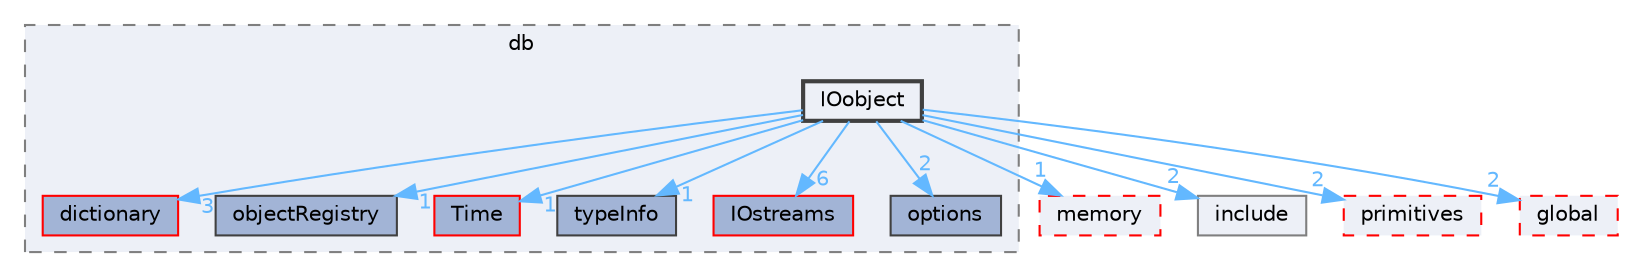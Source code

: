 digraph "src/OpenFOAM/db/IOobject"
{
 // LATEX_PDF_SIZE
  bgcolor="transparent";
  edge [fontname=Helvetica,fontsize=10,labelfontname=Helvetica,labelfontsize=10];
  node [fontname=Helvetica,fontsize=10,shape=box,height=0.2,width=0.4];
  compound=true
  subgraph clusterdir_63c634f7a7cfd679ac26c67fb30fc32f {
    graph [ bgcolor="#edf0f7", pencolor="grey50", label="db", fontname=Helvetica,fontsize=10 style="filled,dashed", URL="dir_63c634f7a7cfd679ac26c67fb30fc32f.html",tooltip=""]
  dir_43e4f3d5f4ba74ef6e29186317ac2bae [label="dictionary", fillcolor="#a2b4d6", color="red", style="filled", URL="dir_43e4f3d5f4ba74ef6e29186317ac2bae.html",tooltip=""];
  dir_f80fc3e4842cbab48cb780bc6e6d033e [label="objectRegistry", fillcolor="#a2b4d6", color="grey25", style="filled", URL="dir_f80fc3e4842cbab48cb780bc6e6d033e.html",tooltip=""];
  dir_ec5b63092fb55ef516ddf05b3841c89d [label="Time", fillcolor="#a2b4d6", color="red", style="filled", URL="dir_ec5b63092fb55ef516ddf05b3841c89d.html",tooltip=""];
  dir_44d37d0c4e72ffac3c5738348b92cda3 [label="typeInfo", fillcolor="#a2b4d6", color="grey25", style="filled", URL="dir_44d37d0c4e72ffac3c5738348b92cda3.html",tooltip=""];
  dir_466e4f5b4cc1582939ab4ceba36098d8 [label="IOstreams", fillcolor="#a2b4d6", color="red", style="filled", URL="dir_466e4f5b4cc1582939ab4ceba36098d8.html",tooltip=""];
  dir_492fa291323b8a1b0d5691419ffeaf55 [label="options", fillcolor="#a2b4d6", color="grey25", style="filled", URL="dir_492fa291323b8a1b0d5691419ffeaf55.html",tooltip=""];
  dir_4f09ac4e91f69db1491e8df2f92c001c [label="IOobject", fillcolor="#edf0f7", color="grey25", style="filled,bold", URL="dir_4f09ac4e91f69db1491e8df2f92c001c.html",tooltip=""];
  }
  dir_385a22dcc2f7120acb0f1a7a832b3b8d [label="memory", fillcolor="#edf0f7", color="red", style="filled,dashed", URL="dir_385a22dcc2f7120acb0f1a7a832b3b8d.html",tooltip=""];
  dir_e954e9f5966bc1c681a414ec8bd0ee15 [label="include", fillcolor="#edf0f7", color="grey50", style="filled", URL="dir_e954e9f5966bc1c681a414ec8bd0ee15.html",tooltip=""];
  dir_3e50f45338116b169052b428016851aa [label="primitives", fillcolor="#edf0f7", color="red", style="filled,dashed", URL="dir_3e50f45338116b169052b428016851aa.html",tooltip=""];
  dir_8583492183f4d27c76555f8f333dd07b [label="global", fillcolor="#edf0f7", color="red", style="filled,dashed", URL="dir_8583492183f4d27c76555f8f333dd07b.html",tooltip=""];
  dir_4f09ac4e91f69db1491e8df2f92c001c->dir_385a22dcc2f7120acb0f1a7a832b3b8d [headlabel="1", labeldistance=1.5 headhref="dir_001962_002352.html" href="dir_001962_002352.html" color="steelblue1" fontcolor="steelblue1"];
  dir_4f09ac4e91f69db1491e8df2f92c001c->dir_3e50f45338116b169052b428016851aa [headlabel="2", labeldistance=1.5 headhref="dir_001962_003069.html" href="dir_001962_003069.html" color="steelblue1" fontcolor="steelblue1"];
  dir_4f09ac4e91f69db1491e8df2f92c001c->dir_43e4f3d5f4ba74ef6e29186317ac2bae [headlabel="3", labeldistance=1.5 headhref="dir_001962_000924.html" href="dir_001962_000924.html" color="steelblue1" fontcolor="steelblue1"];
  dir_4f09ac4e91f69db1491e8df2f92c001c->dir_44d37d0c4e72ffac3c5738348b92cda3 [headlabel="1", labeldistance=1.5 headhref="dir_001962_004179.html" href="dir_001962_004179.html" color="steelblue1" fontcolor="steelblue1"];
  dir_4f09ac4e91f69db1491e8df2f92c001c->dir_466e4f5b4cc1582939ab4ceba36098d8 [headlabel="6", labeldistance=1.5 headhref="dir_001962_001967.html" href="dir_001962_001967.html" color="steelblue1" fontcolor="steelblue1"];
  dir_4f09ac4e91f69db1491e8df2f92c001c->dir_492fa291323b8a1b0d5691419ffeaf55 [headlabel="2", labeldistance=1.5 headhref="dir_001962_002708.html" href="dir_001962_002708.html" color="steelblue1" fontcolor="steelblue1"];
  dir_4f09ac4e91f69db1491e8df2f92c001c->dir_8583492183f4d27c76555f8f333dd07b [headlabel="2", labeldistance=1.5 headhref="dir_001962_001645.html" href="dir_001962_001645.html" color="steelblue1" fontcolor="steelblue1"];
  dir_4f09ac4e91f69db1491e8df2f92c001c->dir_e954e9f5966bc1c681a414ec8bd0ee15 [headlabel="2", labeldistance=1.5 headhref="dir_001962_001804.html" href="dir_001962_001804.html" color="steelblue1" fontcolor="steelblue1"];
  dir_4f09ac4e91f69db1491e8df2f92c001c->dir_ec5b63092fb55ef516ddf05b3841c89d [headlabel="1", labeldistance=1.5 headhref="dir_001962_004036.html" href="dir_001962_004036.html" color="steelblue1" fontcolor="steelblue1"];
  dir_4f09ac4e91f69db1491e8df2f92c001c->dir_f80fc3e4842cbab48cb780bc6e6d033e [headlabel="1", labeldistance=1.5 headhref="dir_001962_002674.html" href="dir_001962_002674.html" color="steelblue1" fontcolor="steelblue1"];
}
